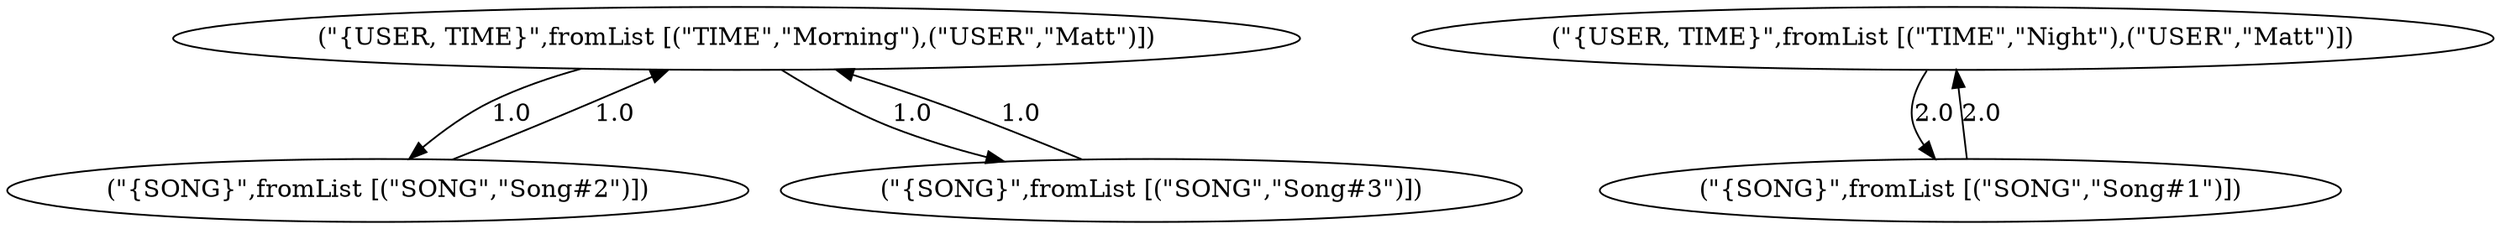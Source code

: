 digraph G {
1 -> 3[label="1.0"];
1 -> 2[label="1.0"];
2 -> 1[label="1.0"];
3 -> 1[label="1.0"];
4 -> 5[label="2.0"];
5 -> 4[label="2.0"];
1 [label="(\"{USER, TIME}\",fromList [(\"TIME\",\"Morning\"),(\"USER\",\"Matt\")])"];
2 [label="(\"{SONG}\",fromList [(\"SONG\",\"Song#3\")])"];
3 [label="(\"{SONG}\",fromList [(\"SONG\",\"Song#2\")])"];
4 [label="(\"{USER, TIME}\",fromList [(\"TIME\",\"Night\"),(\"USER\",\"Matt\")])"];
5 [label="(\"{SONG}\",fromList [(\"SONG\",\"Song#1\")])"];
}